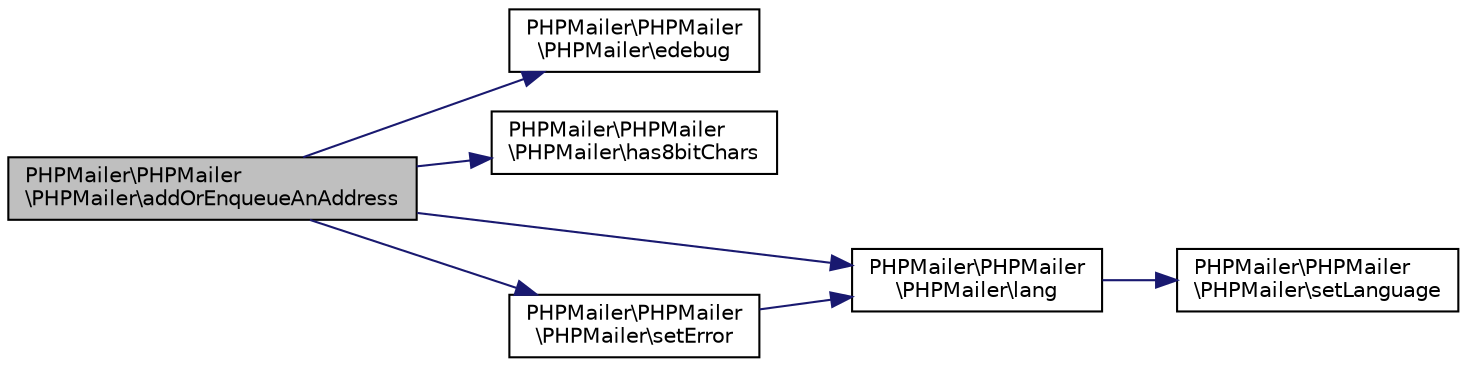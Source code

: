 digraph "PHPMailer\PHPMailer\PHPMailer\addOrEnqueueAnAddress"
{
 // LATEX_PDF_SIZE
  edge [fontname="Helvetica",fontsize="10",labelfontname="Helvetica",labelfontsize="10"];
  node [fontname="Helvetica",fontsize="10",shape=record];
  rankdir="LR";
  Node1 [label="PHPMailer\\PHPMailer\l\\PHPMailer\\addOrEnqueueAnAddress",height=0.2,width=0.4,color="black", fillcolor="grey75", style="filled", fontcolor="black",tooltip=" "];
  Node1 -> Node2 [color="midnightblue",fontsize="10",style="solid",fontname="Helvetica"];
  Node2 [label="PHPMailer\\PHPMailer\l\\PHPMailer\\edebug",height=0.2,width=0.4,color="black", fillcolor="white", style="filled",URL="$class_p_h_p_mailer_1_1_p_h_p_mailer_1_1_p_h_p_mailer.html#a39eadd6ab95a3dc3c7ec249fd694f021",tooltip=" "];
  Node1 -> Node3 [color="midnightblue",fontsize="10",style="solid",fontname="Helvetica"];
  Node3 [label="PHPMailer\\PHPMailer\l\\PHPMailer\\has8bitChars",height=0.2,width=0.4,color="black", fillcolor="white", style="filled",URL="$class_p_h_p_mailer_1_1_p_h_p_mailer_1_1_p_h_p_mailer.html#afe16e85960abfd23ea1ac9ea75ae6720",tooltip=" "];
  Node1 -> Node4 [color="midnightblue",fontsize="10",style="solid",fontname="Helvetica"];
  Node4 [label="PHPMailer\\PHPMailer\l\\PHPMailer\\lang",height=0.2,width=0.4,color="black", fillcolor="white", style="filled",URL="$class_p_h_p_mailer_1_1_p_h_p_mailer_1_1_p_h_p_mailer.html#a3acee11d1ea952f5926356da4cd01aa1",tooltip=" "];
  Node4 -> Node5 [color="midnightblue",fontsize="10",style="solid",fontname="Helvetica"];
  Node5 [label="PHPMailer\\PHPMailer\l\\PHPMailer\\setLanguage",height=0.2,width=0.4,color="black", fillcolor="white", style="filled",URL="$class_p_h_p_mailer_1_1_p_h_p_mailer_1_1_p_h_p_mailer.html#a76ed5e99329ddb1e186858f832a1a212",tooltip=" "];
  Node1 -> Node6 [color="midnightblue",fontsize="10",style="solid",fontname="Helvetica"];
  Node6 [label="PHPMailer\\PHPMailer\l\\PHPMailer\\setError",height=0.2,width=0.4,color="black", fillcolor="white", style="filled",URL="$class_p_h_p_mailer_1_1_p_h_p_mailer_1_1_p_h_p_mailer.html#ab9ceb1c882037ec7e3874f9f805ffa6e",tooltip=" "];
  Node6 -> Node4 [color="midnightblue",fontsize="10",style="solid",fontname="Helvetica"];
}
